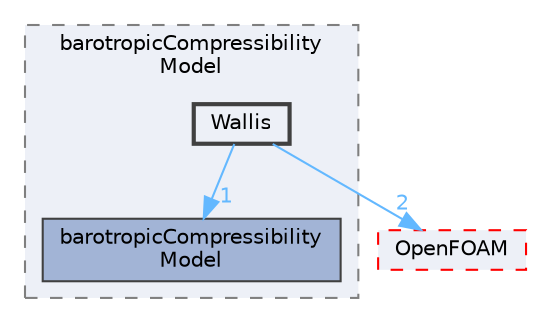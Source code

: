 digraph "src/thermophysicalModels/barotropicCompressibilityModel/Wallis"
{
 // LATEX_PDF_SIZE
  bgcolor="transparent";
  edge [fontname=Helvetica,fontsize=10,labelfontname=Helvetica,labelfontsize=10];
  node [fontname=Helvetica,fontsize=10,shape=box,height=0.2,width=0.4];
  compound=true
  subgraph clusterdir_2ce177fbd1ffaf13b6b16622658e1c6b {
    graph [ bgcolor="#edf0f7", pencolor="grey50", label="barotropicCompressibility\lModel", fontname=Helvetica,fontsize=10 style="filled,dashed", URL="dir_2ce177fbd1ffaf13b6b16622658e1c6b.html",tooltip=""]
  dir_01e4ebfb3af2aa72604af6257d6cf977 [label="barotropicCompressibility\lModel", fillcolor="#a2b4d6", color="grey25", style="filled", URL="dir_01e4ebfb3af2aa72604af6257d6cf977.html",tooltip=""];
  dir_b4526b22dae03841b4449ae7d0d808d4 [label="Wallis", fillcolor="#edf0f7", color="grey25", style="filled,bold", URL="dir_b4526b22dae03841b4449ae7d0d808d4.html",tooltip=""];
  }
  dir_c5473ff19b20e6ec4dfe5c310b3778a8 [label="OpenFOAM", fillcolor="#edf0f7", color="red", style="filled,dashed", URL="dir_c5473ff19b20e6ec4dfe5c310b3778a8.html",tooltip=""];
  dir_b4526b22dae03841b4449ae7d0d808d4->dir_01e4ebfb3af2aa72604af6257d6cf977 [headlabel="1", labeldistance=1.5 headhref="dir_004355_000187.html" href="dir_004355_000187.html" color="steelblue1" fontcolor="steelblue1"];
  dir_b4526b22dae03841b4449ae7d0d808d4->dir_c5473ff19b20e6ec4dfe5c310b3778a8 [headlabel="2", labeldistance=1.5 headhref="dir_004355_002695.html" href="dir_004355_002695.html" color="steelblue1" fontcolor="steelblue1"];
}

